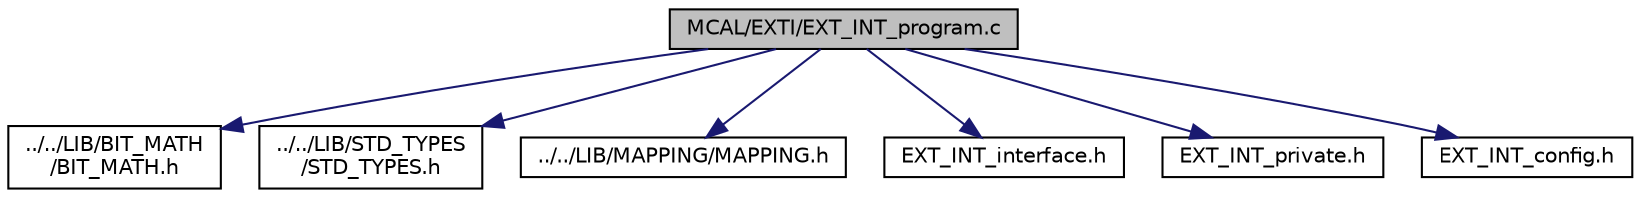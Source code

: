 digraph "MCAL/EXTI/EXT_INT_program.c"
{
 // LATEX_PDF_SIZE
  edge [fontname="Helvetica",fontsize="10",labelfontname="Helvetica",labelfontsize="10"];
  node [fontname="Helvetica",fontsize="10",shape=record];
  Node1 [label="MCAL/EXTI/EXT_INT_program.c",height=0.2,width=0.4,color="black", fillcolor="grey75", style="filled", fontcolor="black",tooltip=" "];
  Node1 -> Node2 [color="midnightblue",fontsize="10",style="solid",fontname="Helvetica"];
  Node2 [label="../../LIB/BIT_MATH\l/BIT_MATH.h",height=0.2,width=0.4,color="black", fillcolor="white", style="filled",URL="$d4/d03/_b_i_t___m_a_t_h_8h.html",tooltip=" "];
  Node1 -> Node3 [color="midnightblue",fontsize="10",style="solid",fontname="Helvetica"];
  Node3 [label="../../LIB/STD_TYPES\l/STD_TYPES.h",height=0.2,width=0.4,color="black", fillcolor="white", style="filled",URL="$d1/d04/_s_t_d___t_y_p_e_s_8h.html",tooltip=" "];
  Node1 -> Node4 [color="midnightblue",fontsize="10",style="solid",fontname="Helvetica"];
  Node4 [label="../../LIB/MAPPING/MAPPING.h",height=0.2,width=0.4,color="black", fillcolor="white", style="filled",URL="$d3/d05/_m_a_p_p_i_n_g_8h.html",tooltip=" "];
  Node1 -> Node5 [color="midnightblue",fontsize="10",style="solid",fontname="Helvetica"];
  Node5 [label="EXT_INT_interface.h",height=0.2,width=0.4,color="black", fillcolor="white", style="filled",URL="$d1/d04/_e_x_t___i_n_t__interface_8h.html",tooltip=" "];
  Node1 -> Node6 [color="midnightblue",fontsize="10",style="solid",fontname="Helvetica"];
  Node6 [label="EXT_INT_private.h",height=0.2,width=0.4,color="black", fillcolor="white", style="filled",URL="$df/d01/_e_x_t___i_n_t__private_8h.html",tooltip=" "];
  Node1 -> Node7 [color="midnightblue",fontsize="10",style="solid",fontname="Helvetica"];
  Node7 [label="EXT_INT_config.h",height=0.2,width=0.4,color="black", fillcolor="white", style="filled",URL="$df/d06/_e_x_t___i_n_t__config_8h.html",tooltip=" "];
}
